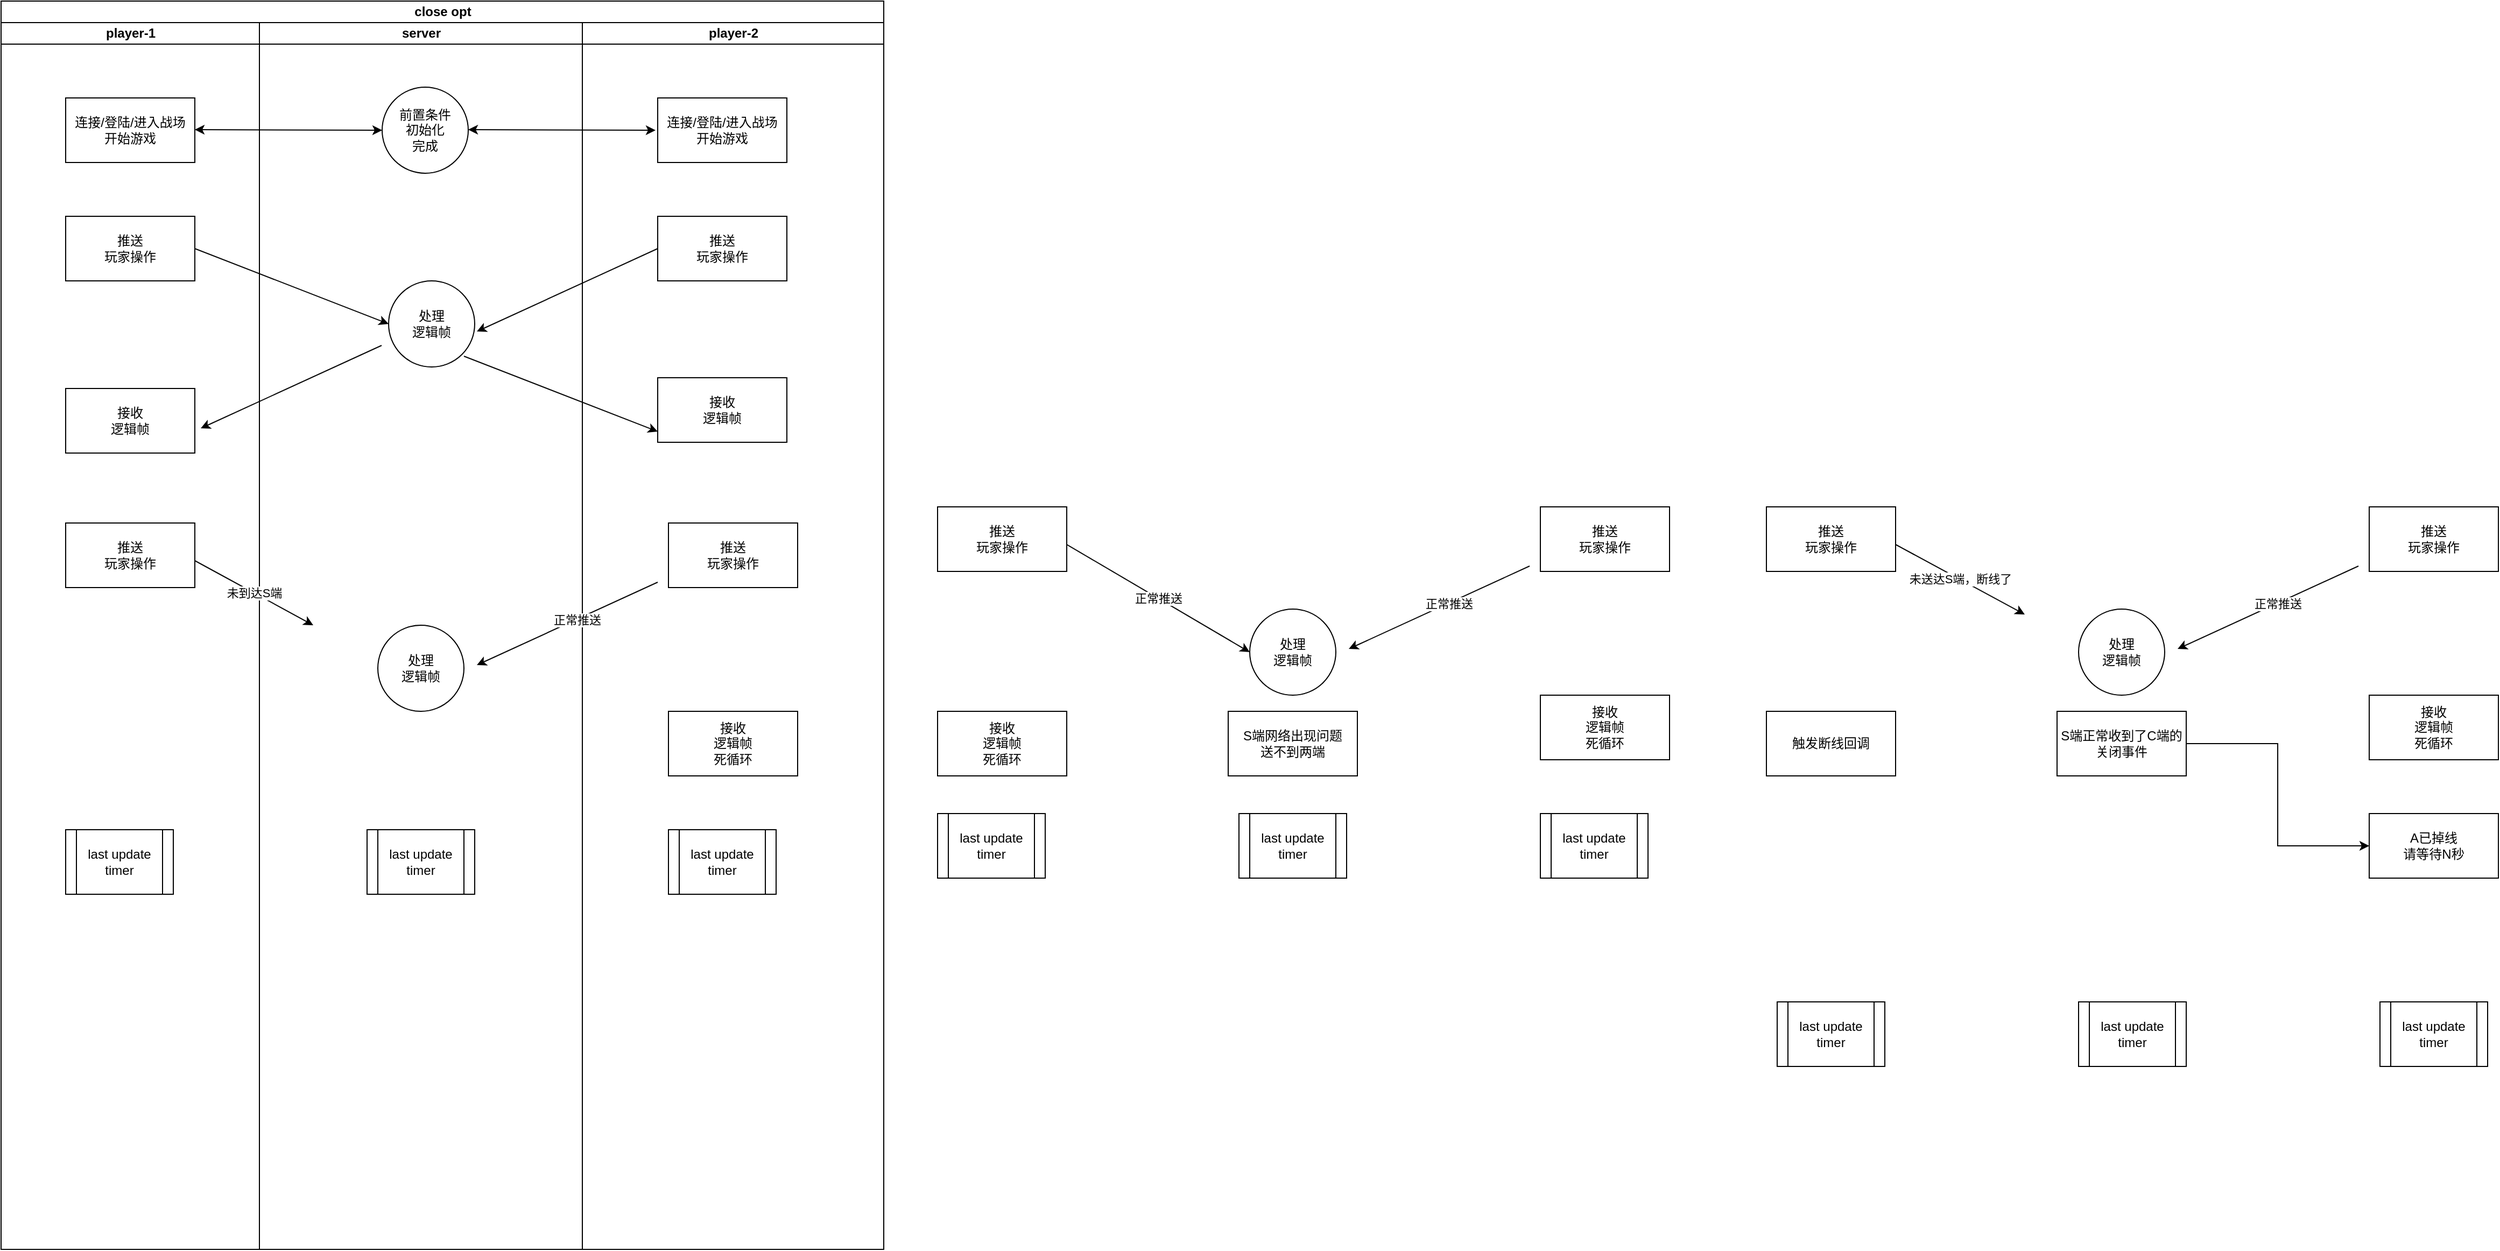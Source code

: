 <mxfile version="14.6.12" type="github">
  <diagram id="iyjNrZEIIlaJpKlFBpwa" name="Page-1">
    <mxGraphModel dx="1426" dy="704" grid="1" gridSize="10" guides="1" tooltips="1" connect="1" arrows="1" fold="1" page="1" pageScale="1" pageWidth="827" pageHeight="1169" math="0" shadow="0">
      <root>
        <mxCell id="0" />
        <mxCell id="1" parent="0" />
        <mxCell id="Y-lhdCYYxK5GopnYnzkg-1" value="close opt" style="swimlane;html=1;childLayout=stackLayout;resizeParent=1;resizeParentMax=0;startSize=20;" vertex="1" parent="1">
          <mxGeometry x="230" y="30" width="820" height="1160" as="geometry" />
        </mxCell>
        <mxCell id="Y-lhdCYYxK5GopnYnzkg-2" value="player-1" style="swimlane;html=1;startSize=20;" vertex="1" parent="Y-lhdCYYxK5GopnYnzkg-1">
          <mxGeometry y="20" width="240" height="1140" as="geometry" />
        </mxCell>
        <mxCell id="Y-lhdCYYxK5GopnYnzkg-5" value="连接/登陆/进入战场&lt;br&gt;开始游戏" style="rounded=0;whiteSpace=wrap;html=1;" vertex="1" parent="Y-lhdCYYxK5GopnYnzkg-2">
          <mxGeometry x="60" y="70" width="120" height="60" as="geometry" />
        </mxCell>
        <mxCell id="Y-lhdCYYxK5GopnYnzkg-8" value="" style="endArrow=classic;startArrow=classic;html=1;entryX=0;entryY=0.5;entryDx=0;entryDy=0;" edge="1" parent="Y-lhdCYYxK5GopnYnzkg-2" target="Y-lhdCYYxK5GopnYnzkg-7">
          <mxGeometry width="50" height="50" relative="1" as="geometry">
            <mxPoint x="180" y="99.5" as="sourcePoint" />
            <mxPoint x="250" y="99.5" as="targetPoint" />
          </mxGeometry>
        </mxCell>
        <mxCell id="Y-lhdCYYxK5GopnYnzkg-10" value="推送&lt;br&gt;玩家操作" style="rounded=0;whiteSpace=wrap;html=1;" vertex="1" parent="Y-lhdCYYxK5GopnYnzkg-2">
          <mxGeometry x="60" y="180" width="120" height="60" as="geometry" />
        </mxCell>
        <mxCell id="Y-lhdCYYxK5GopnYnzkg-16" value="接收&lt;br&gt;逻辑帧" style="rounded=0;whiteSpace=wrap;html=1;" vertex="1" parent="Y-lhdCYYxK5GopnYnzkg-2">
          <mxGeometry x="60" y="340" width="120" height="60" as="geometry" />
        </mxCell>
        <mxCell id="Y-lhdCYYxK5GopnYnzkg-17" value="" style="endArrow=classic;html=1;entryX=1.025;entryY=0.588;entryDx=0;entryDy=0;entryPerimeter=0;" edge="1" parent="Y-lhdCYYxK5GopnYnzkg-2">
          <mxGeometry width="50" height="50" relative="1" as="geometry">
            <mxPoint x="353.5" y="300" as="sourcePoint" />
            <mxPoint x="185.5" y="377.04" as="targetPoint" />
          </mxGeometry>
        </mxCell>
        <mxCell id="Y-lhdCYYxK5GopnYnzkg-21" value="推送&lt;br&gt;玩家操作" style="rounded=0;whiteSpace=wrap;html=1;" vertex="1" parent="Y-lhdCYYxK5GopnYnzkg-2">
          <mxGeometry x="60" y="465" width="120" height="60" as="geometry" />
        </mxCell>
        <mxCell id="Y-lhdCYYxK5GopnYnzkg-31" value="&lt;span&gt;last update&lt;/span&gt;&lt;br&gt;&lt;span&gt;timer&lt;/span&gt;" style="shape=process;whiteSpace=wrap;html=1;backgroundOutline=1;" vertex="1" parent="Y-lhdCYYxK5GopnYnzkg-2">
          <mxGeometry x="60" y="750" width="100" height="60" as="geometry" />
        </mxCell>
        <mxCell id="Y-lhdCYYxK5GopnYnzkg-3" value="server" style="swimlane;html=1;startSize=20;" vertex="1" parent="Y-lhdCYYxK5GopnYnzkg-1">
          <mxGeometry x="240" y="20" width="300" height="1140" as="geometry" />
        </mxCell>
        <mxCell id="Y-lhdCYYxK5GopnYnzkg-7" value="前置条件&lt;br&gt;初始化&lt;br&gt;完成" style="ellipse;whiteSpace=wrap;html=1;aspect=fixed;" vertex="1" parent="Y-lhdCYYxK5GopnYnzkg-3">
          <mxGeometry x="114" y="60" width="80" height="80" as="geometry" />
        </mxCell>
        <mxCell id="Y-lhdCYYxK5GopnYnzkg-12" value="处理&lt;br&gt;逻辑帧" style="ellipse;whiteSpace=wrap;html=1;aspect=fixed;" vertex="1" parent="Y-lhdCYYxK5GopnYnzkg-3">
          <mxGeometry x="120" y="240" width="80" height="80" as="geometry" />
        </mxCell>
        <mxCell id="Y-lhdCYYxK5GopnYnzkg-22" value="处理&lt;br&gt;逻辑帧" style="ellipse;whiteSpace=wrap;html=1;aspect=fixed;" vertex="1" parent="Y-lhdCYYxK5GopnYnzkg-3">
          <mxGeometry x="110" y="560" width="80" height="80" as="geometry" />
        </mxCell>
        <mxCell id="Y-lhdCYYxK5GopnYnzkg-23" value="未到达S端" style="endArrow=classic;html=1;exitX=1;exitY=0.5;exitDx=0;exitDy=0;" edge="1" parent="Y-lhdCYYxK5GopnYnzkg-3">
          <mxGeometry width="50" height="50" relative="1" as="geometry">
            <mxPoint x="-60" y="500" as="sourcePoint" />
            <mxPoint x="50" y="560" as="targetPoint" />
          </mxGeometry>
        </mxCell>
        <mxCell id="Y-lhdCYYxK5GopnYnzkg-33" value="&lt;span&gt;last update&lt;/span&gt;&lt;br&gt;&lt;span&gt;timer&lt;/span&gt;" style="shape=process;whiteSpace=wrap;html=1;backgroundOutline=1;" vertex="1" parent="Y-lhdCYYxK5GopnYnzkg-3">
          <mxGeometry x="100" y="750" width="100" height="60" as="geometry" />
        </mxCell>
        <mxCell id="Y-lhdCYYxK5GopnYnzkg-4" value="player-2" style="swimlane;html=1;startSize=20;" vertex="1" parent="Y-lhdCYYxK5GopnYnzkg-1">
          <mxGeometry x="540" y="20" width="280" height="1140" as="geometry" />
        </mxCell>
        <mxCell id="Y-lhdCYYxK5GopnYnzkg-6" value="连接/登陆/进入战场&lt;br&gt;开始游戏" style="rounded=0;whiteSpace=wrap;html=1;" vertex="1" parent="Y-lhdCYYxK5GopnYnzkg-4">
          <mxGeometry x="70" y="70" width="120" height="60" as="geometry" />
        </mxCell>
        <mxCell id="Y-lhdCYYxK5GopnYnzkg-9" value="" style="endArrow=classic;startArrow=classic;html=1;entryX=0;entryY=0.5;entryDx=0;entryDy=0;" edge="1" parent="Y-lhdCYYxK5GopnYnzkg-4">
          <mxGeometry width="50" height="50" relative="1" as="geometry">
            <mxPoint x="-106" y="99.5" as="sourcePoint" />
            <mxPoint x="68" y="100" as="targetPoint" />
          </mxGeometry>
        </mxCell>
        <mxCell id="Y-lhdCYYxK5GopnYnzkg-11" value="推送&lt;br&gt;玩家操作" style="rounded=0;whiteSpace=wrap;html=1;" vertex="1" parent="Y-lhdCYYxK5GopnYnzkg-4">
          <mxGeometry x="70" y="180" width="120" height="60" as="geometry" />
        </mxCell>
        <mxCell id="Y-lhdCYYxK5GopnYnzkg-15" value="" style="endArrow=classic;html=1;entryX=1.025;entryY=0.588;entryDx=0;entryDy=0;entryPerimeter=0;" edge="1" parent="Y-lhdCYYxK5GopnYnzkg-4" target="Y-lhdCYYxK5GopnYnzkg-12">
          <mxGeometry width="50" height="50" relative="1" as="geometry">
            <mxPoint x="70" y="210" as="sourcePoint" />
            <mxPoint y="260" as="targetPoint" />
          </mxGeometry>
        </mxCell>
        <mxCell id="Y-lhdCYYxK5GopnYnzkg-18" value="接收&lt;br&gt;逻辑帧" style="rounded=0;whiteSpace=wrap;html=1;" vertex="1" parent="Y-lhdCYYxK5GopnYnzkg-4">
          <mxGeometry x="70" y="330" width="120" height="60" as="geometry" />
        </mxCell>
        <mxCell id="Y-lhdCYYxK5GopnYnzkg-19" value="" style="endArrow=classic;html=1;entryX=0;entryY=0.5;entryDx=0;entryDy=0;exitX=1;exitY=0.5;exitDx=0;exitDy=0;" edge="1" parent="Y-lhdCYYxK5GopnYnzkg-4">
          <mxGeometry width="50" height="50" relative="1" as="geometry">
            <mxPoint x="-110" y="310" as="sourcePoint" />
            <mxPoint x="70" y="380" as="targetPoint" />
          </mxGeometry>
        </mxCell>
        <mxCell id="Y-lhdCYYxK5GopnYnzkg-24" value="推送&lt;br&gt;玩家操作" style="rounded=0;whiteSpace=wrap;html=1;" vertex="1" parent="Y-lhdCYYxK5GopnYnzkg-4">
          <mxGeometry x="80" y="465" width="120" height="60" as="geometry" />
        </mxCell>
        <mxCell id="Y-lhdCYYxK5GopnYnzkg-25" value="" style="endArrow=classic;html=1;entryX=1.025;entryY=0.588;entryDx=0;entryDy=0;entryPerimeter=0;" edge="1" parent="Y-lhdCYYxK5GopnYnzkg-4">
          <mxGeometry width="50" height="50" relative="1" as="geometry">
            <mxPoint x="70" y="520" as="sourcePoint" />
            <mxPoint x="-98" y="597.04" as="targetPoint" />
          </mxGeometry>
        </mxCell>
        <mxCell id="Y-lhdCYYxK5GopnYnzkg-26" value="正常推送" style="edgeLabel;html=1;align=center;verticalAlign=middle;resizable=0;points=[];" vertex="1" connectable="0" parent="Y-lhdCYYxK5GopnYnzkg-25">
          <mxGeometry x="-0.104" y="1" relative="1" as="geometry">
            <mxPoint y="-1" as="offset" />
          </mxGeometry>
        </mxCell>
        <mxCell id="Y-lhdCYYxK5GopnYnzkg-27" value="&lt;span&gt;接收&lt;/span&gt;&lt;br&gt;&lt;span&gt;逻辑帧&lt;br&gt;死循环&lt;br&gt;&lt;/span&gt;" style="rounded=0;whiteSpace=wrap;html=1;" vertex="1" parent="Y-lhdCYYxK5GopnYnzkg-4">
          <mxGeometry x="80" y="640" width="120" height="60" as="geometry" />
        </mxCell>
        <mxCell id="Y-lhdCYYxK5GopnYnzkg-32" value="&lt;span&gt;last update&lt;/span&gt;&lt;br&gt;&lt;span&gt;timer&lt;/span&gt;" style="shape=process;whiteSpace=wrap;html=1;backgroundOutline=1;" vertex="1" parent="Y-lhdCYYxK5GopnYnzkg-4">
          <mxGeometry x="80" y="750" width="100" height="60" as="geometry" />
        </mxCell>
        <mxCell id="Y-lhdCYYxK5GopnYnzkg-13" value="" style="endArrow=classic;html=1;entryX=0;entryY=0.5;entryDx=0;entryDy=0;exitX=1;exitY=0.5;exitDx=0;exitDy=0;" edge="1" parent="Y-lhdCYYxK5GopnYnzkg-1" source="Y-lhdCYYxK5GopnYnzkg-10" target="Y-lhdCYYxK5GopnYnzkg-12">
          <mxGeometry width="50" height="50" relative="1" as="geometry">
            <mxPoint x="260" y="250" as="sourcePoint" />
            <mxPoint x="310" y="200" as="targetPoint" />
          </mxGeometry>
        </mxCell>
        <mxCell id="Y-lhdCYYxK5GopnYnzkg-34" value="推送&lt;br&gt;玩家操作" style="rounded=0;whiteSpace=wrap;html=1;" vertex="1" parent="1">
          <mxGeometry x="1100" y="500" width="120" height="60" as="geometry" />
        </mxCell>
        <mxCell id="Y-lhdCYYxK5GopnYnzkg-35" value="&lt;span&gt;last update&lt;/span&gt;&lt;br&gt;&lt;span&gt;timer&lt;/span&gt;" style="shape=process;whiteSpace=wrap;html=1;backgroundOutline=1;" vertex="1" parent="1">
          <mxGeometry x="1100" y="785" width="100" height="60" as="geometry" />
        </mxCell>
        <mxCell id="Y-lhdCYYxK5GopnYnzkg-36" value="处理&lt;br&gt;逻辑帧" style="ellipse;whiteSpace=wrap;html=1;aspect=fixed;" vertex="1" parent="1">
          <mxGeometry x="1390" y="595" width="80" height="80" as="geometry" />
        </mxCell>
        <mxCell id="Y-lhdCYYxK5GopnYnzkg-37" value="正常推送" style="endArrow=classic;html=1;exitX=1;exitY=0.5;exitDx=0;exitDy=0;entryX=0;entryY=0.5;entryDx=0;entryDy=0;" edge="1" parent="1" target="Y-lhdCYYxK5GopnYnzkg-36">
          <mxGeometry width="50" height="50" relative="1" as="geometry">
            <mxPoint x="1220" y="535" as="sourcePoint" />
            <mxPoint x="1330" y="595" as="targetPoint" />
          </mxGeometry>
        </mxCell>
        <mxCell id="Y-lhdCYYxK5GopnYnzkg-38" value="&lt;span&gt;last update&lt;/span&gt;&lt;br&gt;&lt;span&gt;timer&lt;/span&gt;" style="shape=process;whiteSpace=wrap;html=1;backgroundOutline=1;" vertex="1" parent="1">
          <mxGeometry x="1380" y="785" width="100" height="60" as="geometry" />
        </mxCell>
        <mxCell id="Y-lhdCYYxK5GopnYnzkg-39" value="推送&lt;br&gt;玩家操作" style="rounded=0;whiteSpace=wrap;html=1;" vertex="1" parent="1">
          <mxGeometry x="1660" y="500" width="120" height="60" as="geometry" />
        </mxCell>
        <mxCell id="Y-lhdCYYxK5GopnYnzkg-40" value="" style="endArrow=classic;html=1;entryX=1.025;entryY=0.588;entryDx=0;entryDy=0;entryPerimeter=0;" edge="1" parent="1">
          <mxGeometry width="50" height="50" relative="1" as="geometry">
            <mxPoint x="1650" y="555" as="sourcePoint" />
            <mxPoint x="1482" y="632.04" as="targetPoint" />
          </mxGeometry>
        </mxCell>
        <mxCell id="Y-lhdCYYxK5GopnYnzkg-41" value="正常推送" style="edgeLabel;html=1;align=center;verticalAlign=middle;resizable=0;points=[];" vertex="1" connectable="0" parent="Y-lhdCYYxK5GopnYnzkg-40">
          <mxGeometry x="-0.104" y="1" relative="1" as="geometry">
            <mxPoint y="-1" as="offset" />
          </mxGeometry>
        </mxCell>
        <mxCell id="Y-lhdCYYxK5GopnYnzkg-42" value="&lt;span&gt;接收&lt;/span&gt;&lt;br&gt;&lt;span&gt;逻辑帧&lt;br&gt;死循环&lt;br&gt;&lt;/span&gt;" style="rounded=0;whiteSpace=wrap;html=1;" vertex="1" parent="1">
          <mxGeometry x="1660" y="675" width="120" height="60" as="geometry" />
        </mxCell>
        <mxCell id="Y-lhdCYYxK5GopnYnzkg-43" value="&lt;span&gt;last update&lt;/span&gt;&lt;br&gt;&lt;span&gt;timer&lt;/span&gt;" style="shape=process;whiteSpace=wrap;html=1;backgroundOutline=1;" vertex="1" parent="1">
          <mxGeometry x="1660" y="785" width="100" height="60" as="geometry" />
        </mxCell>
        <mxCell id="Y-lhdCYYxK5GopnYnzkg-44" value="S端网络出现问题&lt;br&gt;送不到两端" style="rounded=0;whiteSpace=wrap;html=1;" vertex="1" parent="1">
          <mxGeometry x="1370" y="690" width="120" height="60" as="geometry" />
        </mxCell>
        <mxCell id="Y-lhdCYYxK5GopnYnzkg-45" value="&lt;span&gt;接收&lt;/span&gt;&lt;br&gt;&lt;span&gt;逻辑帧&lt;br&gt;死循环&lt;br&gt;&lt;/span&gt;" style="rounded=0;whiteSpace=wrap;html=1;" vertex="1" parent="1">
          <mxGeometry x="1100" y="690" width="120" height="60" as="geometry" />
        </mxCell>
        <mxCell id="Y-lhdCYYxK5GopnYnzkg-46" value="推送&lt;br&gt;玩家操作" style="rounded=0;whiteSpace=wrap;html=1;" vertex="1" parent="1">
          <mxGeometry x="1870" y="500" width="120" height="60" as="geometry" />
        </mxCell>
        <mxCell id="Y-lhdCYYxK5GopnYnzkg-47" value="&lt;span&gt;last update&lt;/span&gt;&lt;br&gt;&lt;span&gt;timer&lt;/span&gt;" style="shape=process;whiteSpace=wrap;html=1;backgroundOutline=1;" vertex="1" parent="1">
          <mxGeometry x="1880" y="960" width="100" height="60" as="geometry" />
        </mxCell>
        <mxCell id="Y-lhdCYYxK5GopnYnzkg-48" value="处理&lt;br&gt;逻辑帧" style="ellipse;whiteSpace=wrap;html=1;aspect=fixed;" vertex="1" parent="1">
          <mxGeometry x="2160" y="595" width="80" height="80" as="geometry" />
        </mxCell>
        <mxCell id="Y-lhdCYYxK5GopnYnzkg-49" value="未送达S端，断线了" style="endArrow=classic;html=1;exitX=1;exitY=0.5;exitDx=0;exitDy=0;" edge="1" parent="1">
          <mxGeometry width="50" height="50" relative="1" as="geometry">
            <mxPoint x="1990" y="535" as="sourcePoint" />
            <mxPoint x="2110" y="600" as="targetPoint" />
          </mxGeometry>
        </mxCell>
        <mxCell id="Y-lhdCYYxK5GopnYnzkg-50" value="&lt;span&gt;last update&lt;/span&gt;&lt;br&gt;&lt;span&gt;timer&lt;/span&gt;" style="shape=process;whiteSpace=wrap;html=1;backgroundOutline=1;" vertex="1" parent="1">
          <mxGeometry x="2160" y="960" width="100" height="60" as="geometry" />
        </mxCell>
        <mxCell id="Y-lhdCYYxK5GopnYnzkg-51" value="推送&lt;br&gt;玩家操作" style="rounded=0;whiteSpace=wrap;html=1;" vertex="1" parent="1">
          <mxGeometry x="2430" y="500" width="120" height="60" as="geometry" />
        </mxCell>
        <mxCell id="Y-lhdCYYxK5GopnYnzkg-52" value="" style="endArrow=classic;html=1;entryX=1.025;entryY=0.588;entryDx=0;entryDy=0;entryPerimeter=0;" edge="1" parent="1">
          <mxGeometry width="50" height="50" relative="1" as="geometry">
            <mxPoint x="2420" y="555" as="sourcePoint" />
            <mxPoint x="2252" y="632.04" as="targetPoint" />
          </mxGeometry>
        </mxCell>
        <mxCell id="Y-lhdCYYxK5GopnYnzkg-53" value="正常推送" style="edgeLabel;html=1;align=center;verticalAlign=middle;resizable=0;points=[];" vertex="1" connectable="0" parent="Y-lhdCYYxK5GopnYnzkg-52">
          <mxGeometry x="-0.104" y="1" relative="1" as="geometry">
            <mxPoint y="-1" as="offset" />
          </mxGeometry>
        </mxCell>
        <mxCell id="Y-lhdCYYxK5GopnYnzkg-54" value="&lt;span&gt;接收&lt;/span&gt;&lt;br&gt;&lt;span&gt;逻辑帧&lt;br&gt;死循环&lt;br&gt;&lt;/span&gt;" style="rounded=0;whiteSpace=wrap;html=1;" vertex="1" parent="1">
          <mxGeometry x="2430" y="675" width="120" height="60" as="geometry" />
        </mxCell>
        <mxCell id="Y-lhdCYYxK5GopnYnzkg-55" value="&lt;span&gt;last update&lt;/span&gt;&lt;br&gt;&lt;span&gt;timer&lt;/span&gt;" style="shape=process;whiteSpace=wrap;html=1;backgroundOutline=1;" vertex="1" parent="1">
          <mxGeometry x="2440" y="960" width="100" height="60" as="geometry" />
        </mxCell>
        <mxCell id="Y-lhdCYYxK5GopnYnzkg-59" style="edgeStyle=orthogonalEdgeStyle;rounded=0;orthogonalLoop=1;jettySize=auto;html=1;entryX=0;entryY=0.5;entryDx=0;entryDy=0;" edge="1" parent="1" source="Y-lhdCYYxK5GopnYnzkg-56" target="Y-lhdCYYxK5GopnYnzkg-58">
          <mxGeometry relative="1" as="geometry" />
        </mxCell>
        <mxCell id="Y-lhdCYYxK5GopnYnzkg-56" value="S端正常收到了C端的&lt;br&gt;关闭事件" style="rounded=0;whiteSpace=wrap;html=1;" vertex="1" parent="1">
          <mxGeometry x="2140" y="690" width="120" height="60" as="geometry" />
        </mxCell>
        <mxCell id="Y-lhdCYYxK5GopnYnzkg-57" value="触发断线回调" style="rounded=0;whiteSpace=wrap;html=1;" vertex="1" parent="1">
          <mxGeometry x="1870" y="690" width="120" height="60" as="geometry" />
        </mxCell>
        <mxCell id="Y-lhdCYYxK5GopnYnzkg-58" value="A已掉线&lt;br&gt;请等待N秒" style="rounded=0;whiteSpace=wrap;html=1;" vertex="1" parent="1">
          <mxGeometry x="2430" y="785" width="120" height="60" as="geometry" />
        </mxCell>
      </root>
    </mxGraphModel>
  </diagram>
</mxfile>
